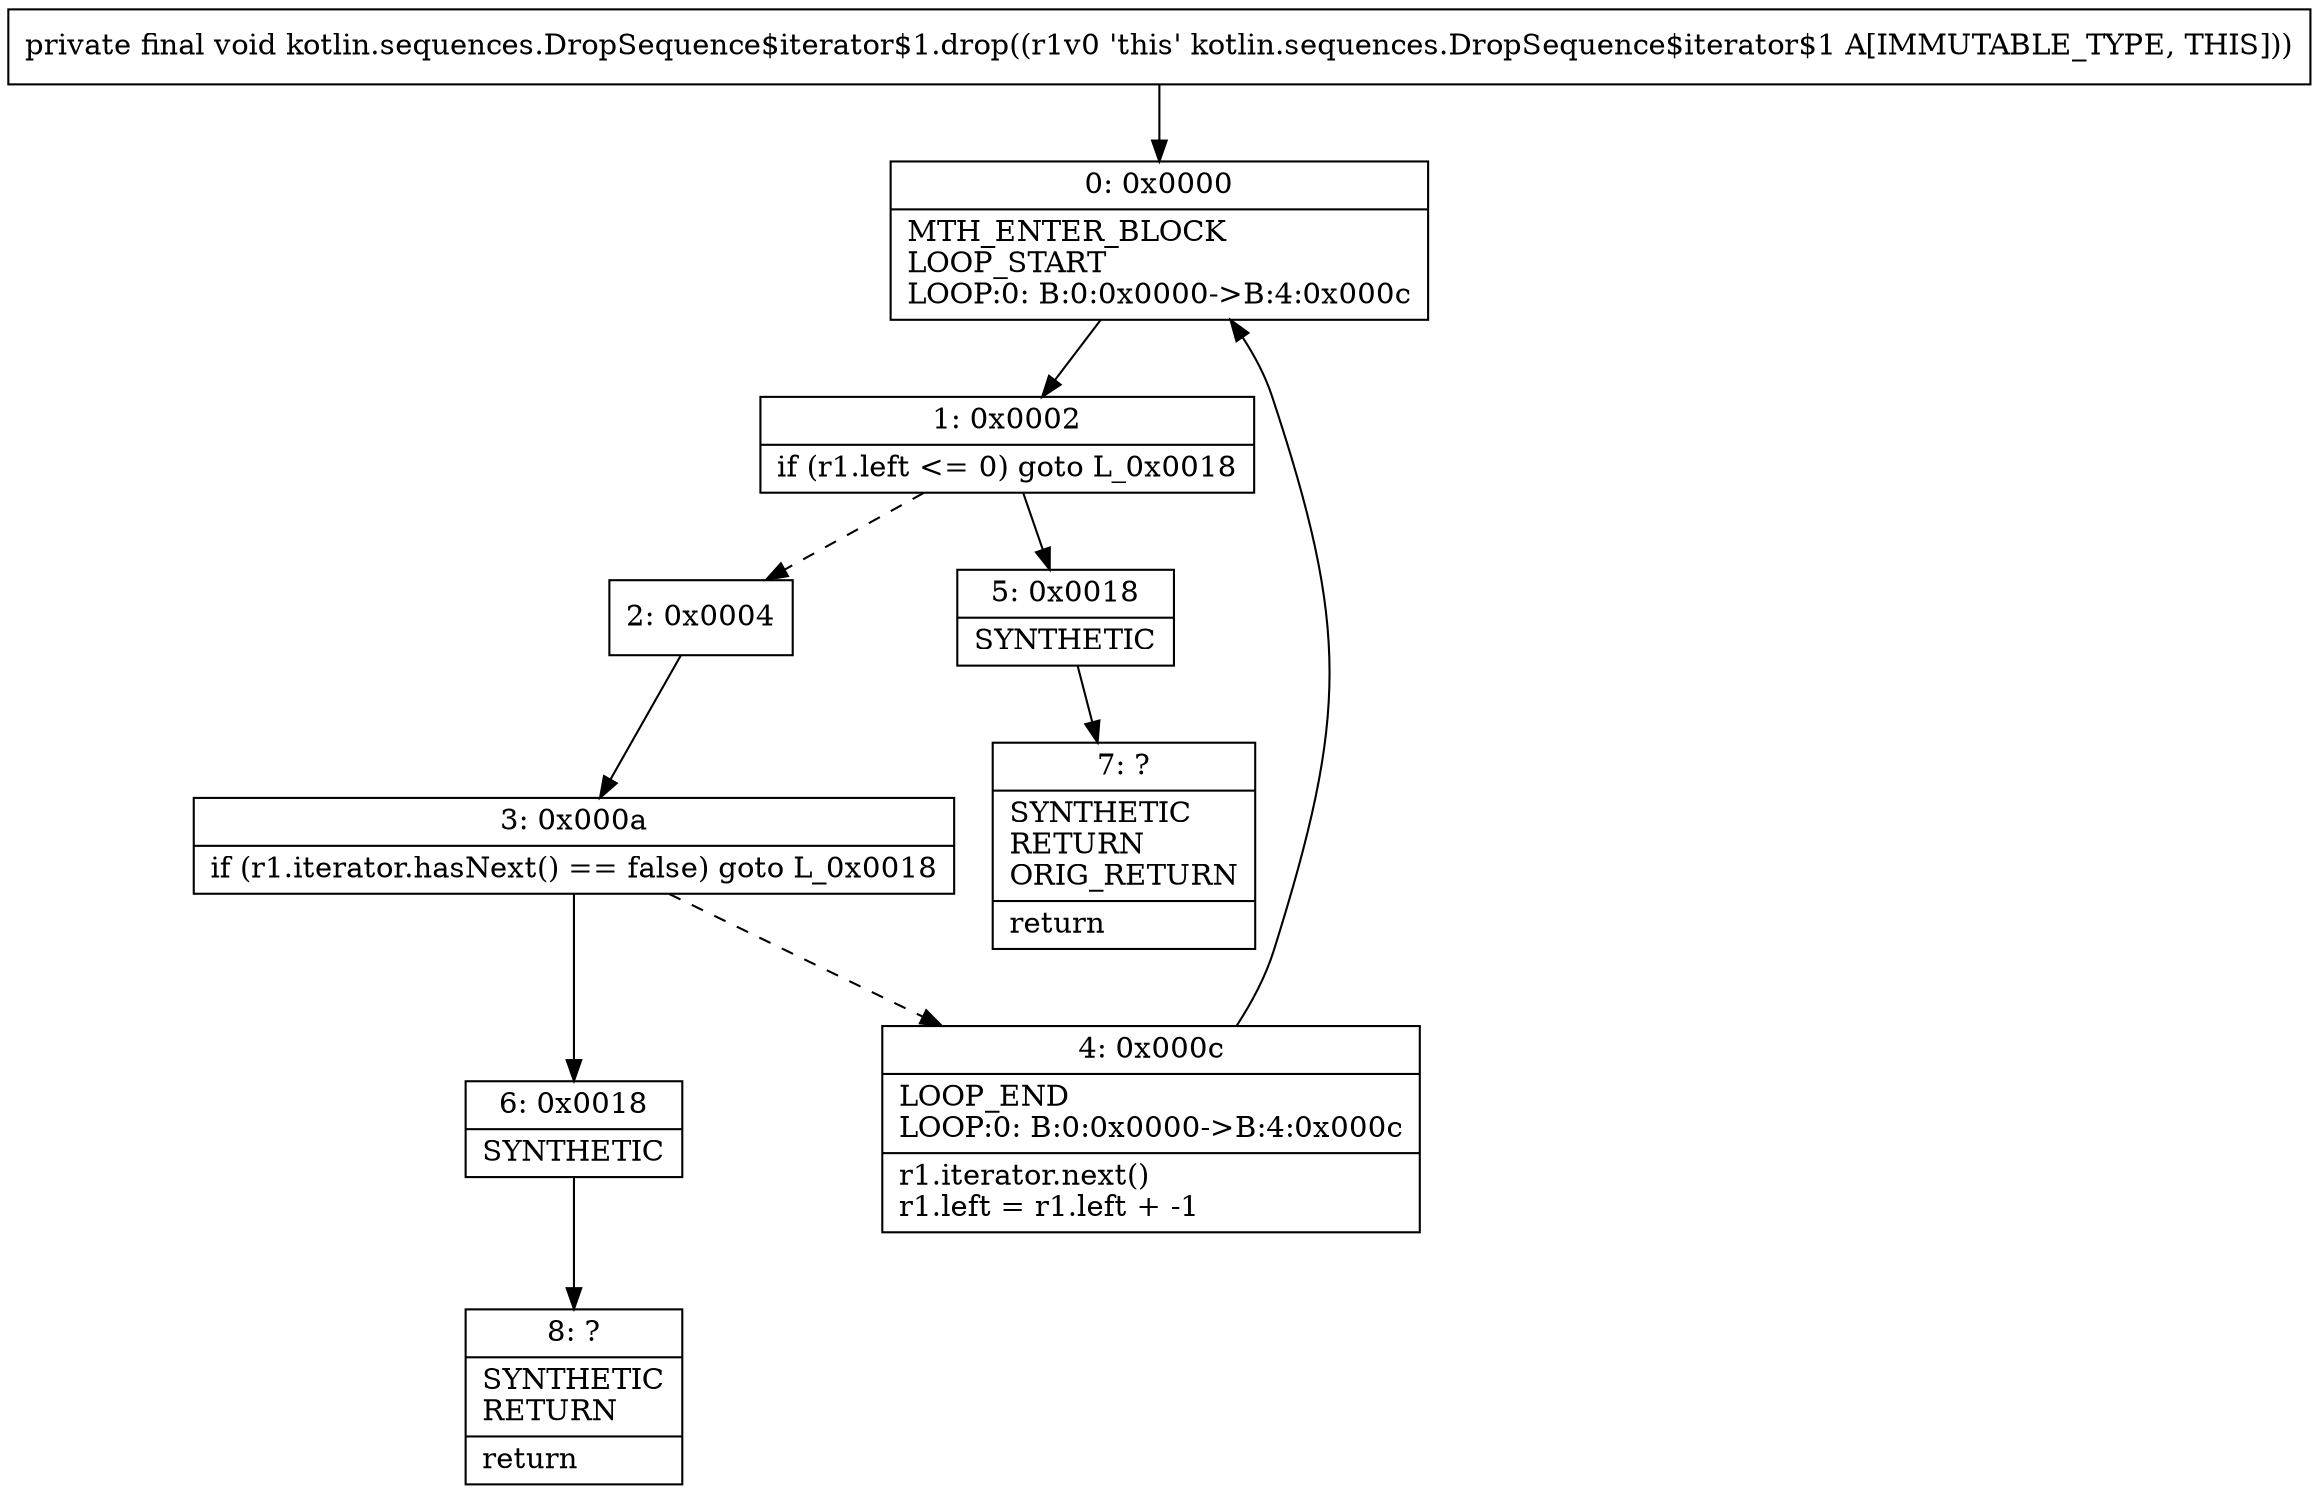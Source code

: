 digraph "CFG forkotlin.sequences.DropSequence$iterator$1.drop()V" {
Node_0 [shape=record,label="{0\:\ 0x0000|MTH_ENTER_BLOCK\lLOOP_START\lLOOP:0: B:0:0x0000\-\>B:4:0x000c\l}"];
Node_1 [shape=record,label="{1\:\ 0x0002|if (r1.left \<= 0) goto L_0x0018\l}"];
Node_2 [shape=record,label="{2\:\ 0x0004}"];
Node_3 [shape=record,label="{3\:\ 0x000a|if (r1.iterator.hasNext() == false) goto L_0x0018\l}"];
Node_4 [shape=record,label="{4\:\ 0x000c|LOOP_END\lLOOP:0: B:0:0x0000\-\>B:4:0x000c\l|r1.iterator.next()\lr1.left = r1.left + \-1\l}"];
Node_5 [shape=record,label="{5\:\ 0x0018|SYNTHETIC\l}"];
Node_6 [shape=record,label="{6\:\ 0x0018|SYNTHETIC\l}"];
Node_7 [shape=record,label="{7\:\ ?|SYNTHETIC\lRETURN\lORIG_RETURN\l|return\l}"];
Node_8 [shape=record,label="{8\:\ ?|SYNTHETIC\lRETURN\l|return\l}"];
MethodNode[shape=record,label="{private final void kotlin.sequences.DropSequence$iterator$1.drop((r1v0 'this' kotlin.sequences.DropSequence$iterator$1 A[IMMUTABLE_TYPE, THIS])) }"];
MethodNode -> Node_0;
Node_0 -> Node_1;
Node_1 -> Node_2[style=dashed];
Node_1 -> Node_5;
Node_2 -> Node_3;
Node_3 -> Node_4[style=dashed];
Node_3 -> Node_6;
Node_4 -> Node_0;
Node_5 -> Node_7;
Node_6 -> Node_8;
}

